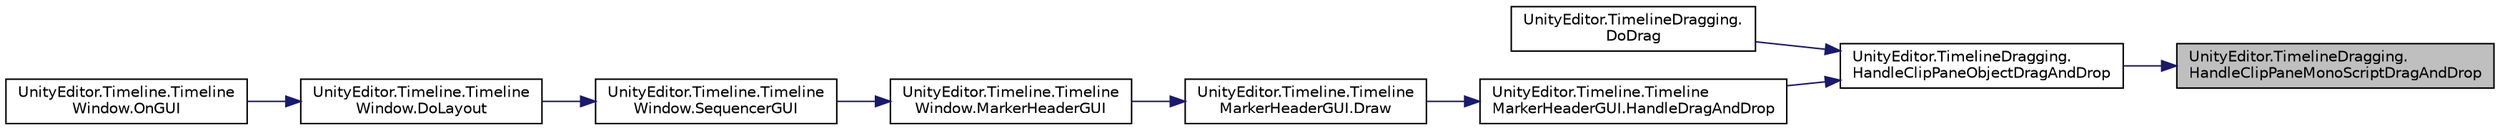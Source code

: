 digraph "UnityEditor.TimelineDragging.HandleClipPaneMonoScriptDragAndDrop"
{
 // LATEX_PDF_SIZE
  edge [fontname="Helvetica",fontsize="10",labelfontname="Helvetica",labelfontsize="10"];
  node [fontname="Helvetica",fontsize="10",shape=record];
  rankdir="RL";
  Node1 [label="UnityEditor.TimelineDragging.\lHandleClipPaneMonoScriptDragAndDrop",height=0.2,width=0.4,color="black", fillcolor="grey75", style="filled", fontcolor="black",tooltip="Handles drag and drop of a mono script."];
  Node1 -> Node2 [dir="back",color="midnightblue",fontsize="10",style="solid",fontname="Helvetica"];
  Node2 [label="UnityEditor.TimelineDragging.\lHandleClipPaneObjectDragAndDrop",height=0.2,width=0.4,color="black", fillcolor="white", style="filled",URL="$class_unity_editor_1_1_timeline_dragging.html#a1b8c0988cdfedd8d75c509d2dd2e75ea",tooltip=" "];
  Node2 -> Node3 [dir="back",color="midnightblue",fontsize="10",style="solid",fontname="Helvetica"];
  Node3 [label="UnityEditor.TimelineDragging.\lDoDrag",height=0.2,width=0.4,color="black", fillcolor="white", style="filled",URL="$class_unity_editor_1_1_timeline_dragging.html#a4553779d4ca17b6903d161bccec38193",tooltip=" "];
  Node2 -> Node4 [dir="back",color="midnightblue",fontsize="10",style="solid",fontname="Helvetica"];
  Node4 [label="UnityEditor.Timeline.Timeline\lMarkerHeaderGUI.HandleDragAndDrop",height=0.2,width=0.4,color="black", fillcolor="white", style="filled",URL="$class_unity_editor_1_1_timeline_1_1_timeline_marker_header_g_u_i.html#a120c18845dad230eb51841c8090cbc28",tooltip=" "];
  Node4 -> Node5 [dir="back",color="midnightblue",fontsize="10",style="solid",fontname="Helvetica"];
  Node5 [label="UnityEditor.Timeline.Timeline\lMarkerHeaderGUI.Draw",height=0.2,width=0.4,color="black", fillcolor="white", style="filled",URL="$class_unity_editor_1_1_timeline_1_1_timeline_marker_header_g_u_i.html#a4022d171772644b993a12fdad1b42c8c",tooltip=" "];
  Node5 -> Node6 [dir="back",color="midnightblue",fontsize="10",style="solid",fontname="Helvetica"];
  Node6 [label="UnityEditor.Timeline.Timeline\lWindow.MarkerHeaderGUI",height=0.2,width=0.4,color="black", fillcolor="white", style="filled",URL="$class_unity_editor_1_1_timeline_1_1_timeline_window.html#aa37429b1422423c222d2af72db2b4f22",tooltip=" "];
  Node6 -> Node7 [dir="back",color="midnightblue",fontsize="10",style="solid",fontname="Helvetica"];
  Node7 [label="UnityEditor.Timeline.Timeline\lWindow.SequencerGUI",height=0.2,width=0.4,color="black", fillcolor="white", style="filled",URL="$class_unity_editor_1_1_timeline_1_1_timeline_window.html#a1ea9b2ee06557113192139a39a3a4a9b",tooltip=" "];
  Node7 -> Node8 [dir="back",color="midnightblue",fontsize="10",style="solid",fontname="Helvetica"];
  Node8 [label="UnityEditor.Timeline.Timeline\lWindow.DoLayout",height=0.2,width=0.4,color="black", fillcolor="white", style="filled",URL="$class_unity_editor_1_1_timeline_1_1_timeline_window.html#a377ab29db98e24a57454acfc468f7585",tooltip=" "];
  Node8 -> Node9 [dir="back",color="midnightblue",fontsize="10",style="solid",fontname="Helvetica"];
  Node9 [label="UnityEditor.Timeline.Timeline\lWindow.OnGUI",height=0.2,width=0.4,color="black", fillcolor="white", style="filled",URL="$class_unity_editor_1_1_timeline_1_1_timeline_window.html#a7327db99348d465b7c37571f863e05e6",tooltip=" "];
}
